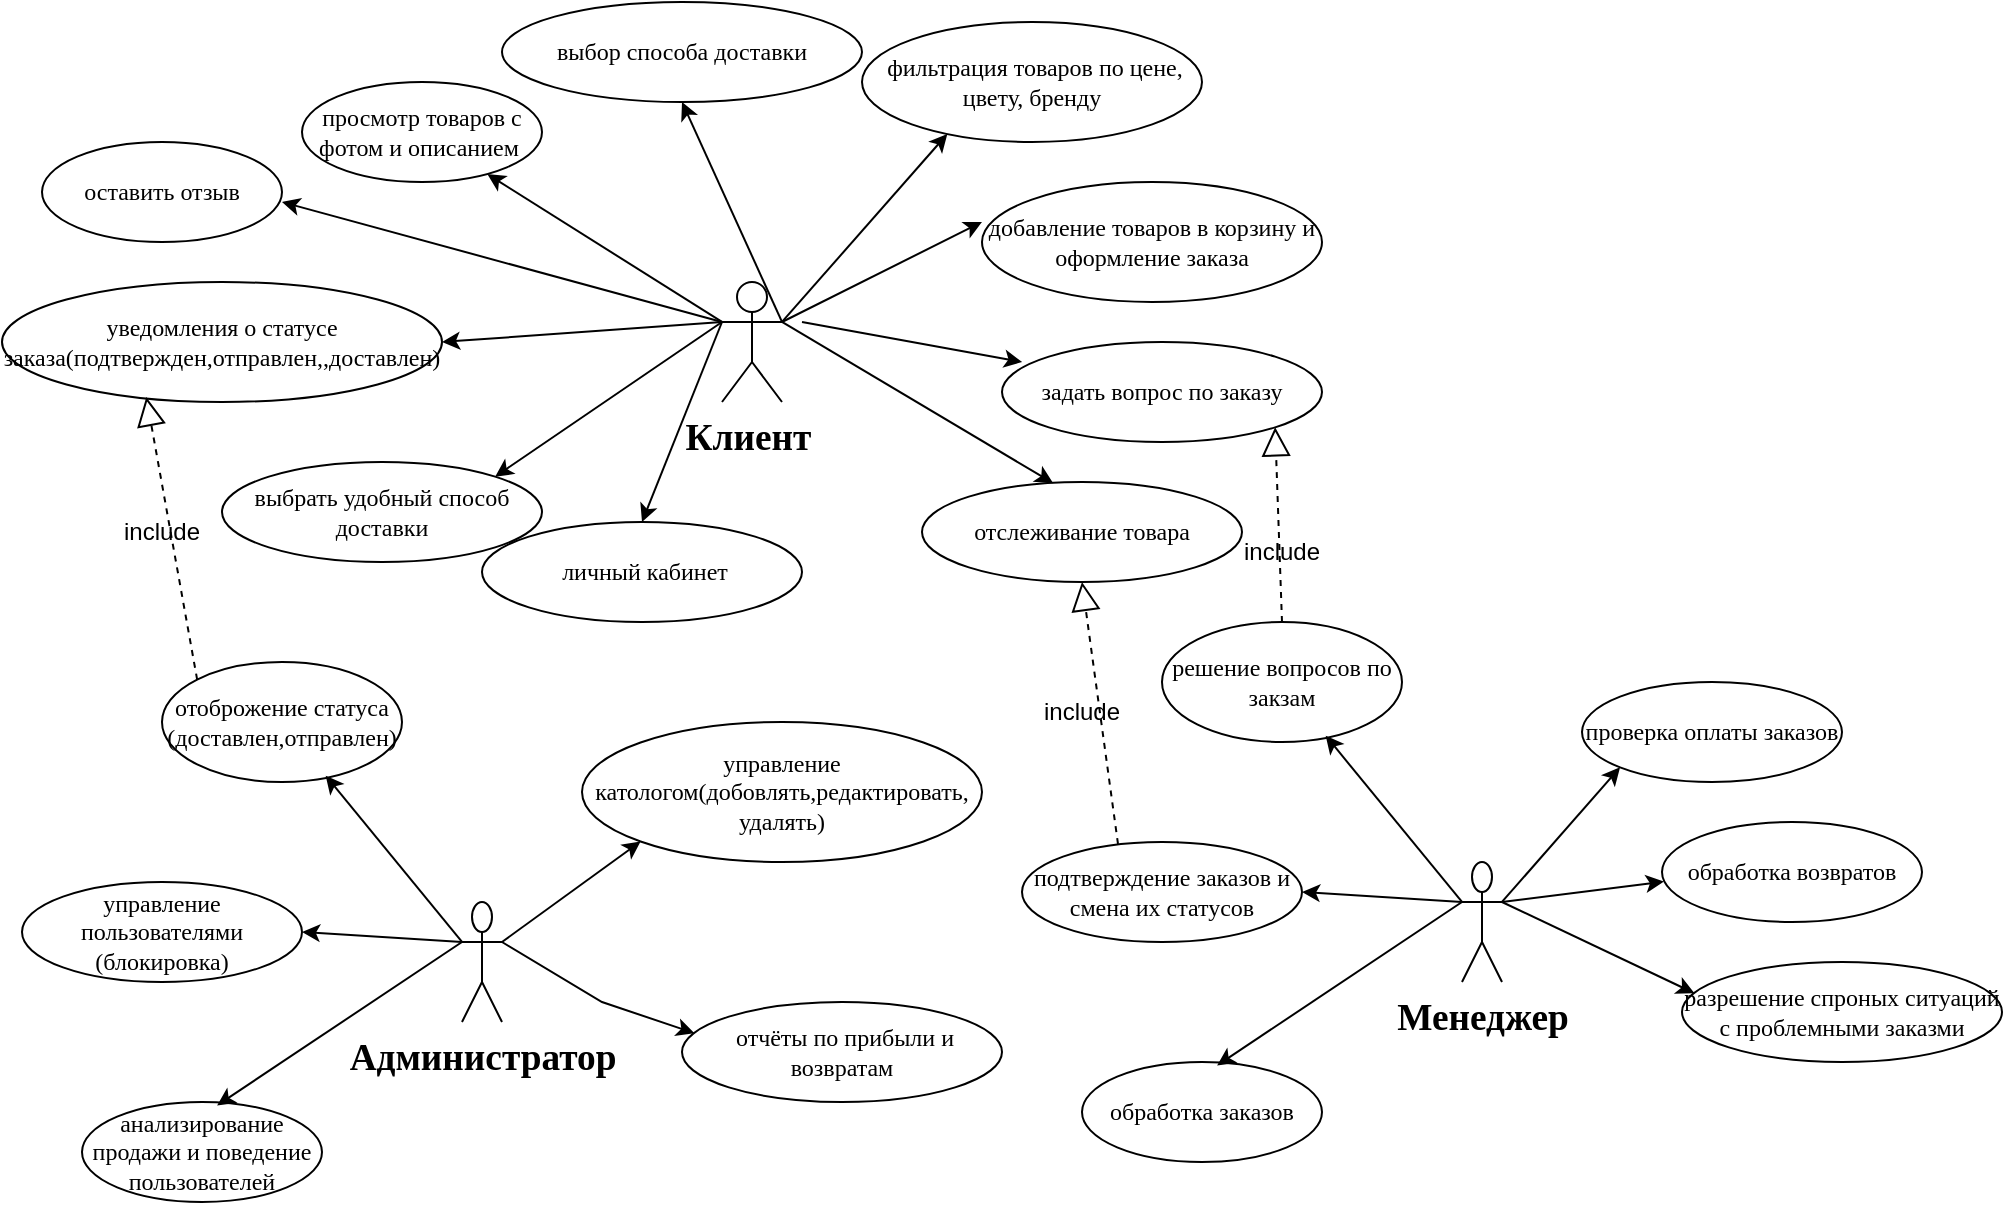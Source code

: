 <mxfile version="26.0.14">
  <diagram id="0RQHvXUaghpZFHt9X4FO" name="Страница — 1">
    <mxGraphModel dx="2220" dy="799" grid="1" gridSize="10" guides="1" tooltips="1" connect="1" arrows="1" fold="1" page="1" pageScale="1" pageWidth="827" pageHeight="1169" math="0" shadow="0">
      <root>
        <mxCell id="0" />
        <mxCell id="1" parent="0" />
        <mxCell id="HpewmkDFTjrqtG-DgkF_-1" value="&lt;b&gt;&lt;span style=&quot;font-size:14.0pt;font-family:&amp;quot;Times New Roman&amp;quot;,serif;&lt;br/&gt;mso-fareast-font-family:&amp;quot;Times New Roman&amp;quot;;mso-ansi-language:#1000;mso-fareast-language:&lt;br/&gt;#1000;mso-bidi-language:AR-SA&quot;&gt;Клиент&amp;nbsp;&lt;/span&gt;&lt;/b&gt;" style="shape=umlActor;verticalLabelPosition=bottom;verticalAlign=top;html=1;outlineConnect=0;" parent="1" vertex="1">
          <mxGeometry x="80" y="180" width="30" height="60" as="geometry" />
        </mxCell>
        <mxCell id="HpewmkDFTjrqtG-DgkF_-2" value="&lt;font face=&quot;Times New Roman, serif&quot;&gt;выбор способа доставки&lt;/font&gt;" style="ellipse;whiteSpace=wrap;html=1;" parent="1" vertex="1">
          <mxGeometry x="-30" y="40" width="180" height="50" as="geometry" />
        </mxCell>
        <mxCell id="HpewmkDFTjrqtG-DgkF_-3" value="" style="endArrow=classic;html=1;rounded=0;entryX=0.5;entryY=1;entryDx=0;entryDy=0;exitX=1;exitY=0.333;exitDx=0;exitDy=0;exitPerimeter=0;" parent="1" target="HpewmkDFTjrqtG-DgkF_-2" edge="1" source="HpewmkDFTjrqtG-DgkF_-1">
          <mxGeometry width="50" height="50" relative="1" as="geometry">
            <mxPoint x="100" y="160" as="sourcePoint" />
            <mxPoint x="310" y="170" as="targetPoint" />
          </mxGeometry>
        </mxCell>
        <mxCell id="HpewmkDFTjrqtG-DgkF_-4" value="&lt;span style=&quot;font-family: &amp;quot;Times New Roman&amp;quot;, serif;&quot;&gt;&lt;font style=&quot;font-size: 12px;&quot;&gt;&amp;nbsp;фильтрация товаров по цене,&lt;br&gt;цвету, бренду&lt;/font&gt;&lt;/span&gt;" style="ellipse;whiteSpace=wrap;html=1;" parent="1" vertex="1">
          <mxGeometry x="150" y="50" width="170" height="60" as="geometry" />
        </mxCell>
        <mxCell id="HpewmkDFTjrqtG-DgkF_-5" value="" style="endArrow=classic;html=1;rounded=0;entryX=0.251;entryY=0.933;entryDx=0;entryDy=0;entryPerimeter=0;exitX=1;exitY=0.333;exitDx=0;exitDy=0;exitPerimeter=0;" parent="1" target="HpewmkDFTjrqtG-DgkF_-4" edge="1" source="HpewmkDFTjrqtG-DgkF_-1">
          <mxGeometry width="50" height="50" relative="1" as="geometry">
            <mxPoint x="150" y="210" as="sourcePoint" />
            <mxPoint x="420" y="220" as="targetPoint" />
          </mxGeometry>
        </mxCell>
        <mxCell id="HpewmkDFTjrqtG-DgkF_-7" value="&lt;span style=&quot;font-family: &amp;quot;Times New Roman&amp;quot;, serif;&quot;&gt;&lt;font style=&quot;font-size: 12px;&quot;&gt;выбрать удобный способ доставки&lt;/font&gt;&lt;/span&gt;" style="ellipse;whiteSpace=wrap;html=1;" parent="1" vertex="1">
          <mxGeometry x="-170" y="270" width="160" height="50" as="geometry" />
        </mxCell>
        <mxCell id="HpewmkDFTjrqtG-DgkF_-8" value="" style="endArrow=classic;html=1;rounded=0;entryX=1;entryY=0;entryDx=0;entryDy=0;" parent="1" target="HpewmkDFTjrqtG-DgkF_-7" edge="1">
          <mxGeometry width="50" height="50" relative="1" as="geometry">
            <mxPoint x="80" y="200" as="sourcePoint" />
            <mxPoint x="430" y="300" as="targetPoint" />
          </mxGeometry>
        </mxCell>
        <mxCell id="HpewmkDFTjrqtG-DgkF_-9" value="&lt;font face=&quot;Times New Roman, serif&quot;&gt;просмотр товаров с фотом и описанием&amp;nbsp;&lt;/font&gt;" style="ellipse;whiteSpace=wrap;html=1;" parent="1" vertex="1">
          <mxGeometry x="-130" y="80" width="120" height="50" as="geometry" />
        </mxCell>
        <mxCell id="HpewmkDFTjrqtG-DgkF_-10" value="" style="endArrow=classic;html=1;rounded=0;entryX=0.772;entryY=0.92;entryDx=0;entryDy=0;entryPerimeter=0;exitX=0;exitY=0.333;exitDx=0;exitDy=0;exitPerimeter=0;" parent="1" target="HpewmkDFTjrqtG-DgkF_-9" edge="1" source="HpewmkDFTjrqtG-DgkF_-1">
          <mxGeometry width="50" height="50" relative="1" as="geometry">
            <mxPoint x="40" y="170" as="sourcePoint" />
            <mxPoint x="170" y="190" as="targetPoint" />
          </mxGeometry>
        </mxCell>
        <mxCell id="HpewmkDFTjrqtG-DgkF_-11" value="&lt;span style=&quot;font-family: &amp;quot;Times New Roman&amp;quot;, serif;&quot;&gt;&lt;font style=&quot;font-size: 12px;&quot;&gt;добавление товаров в корзину и оформление заказа&lt;/font&gt;&lt;/span&gt;" style="ellipse;whiteSpace=wrap;html=1;" parent="1" vertex="1">
          <mxGeometry x="210" y="130" width="170" height="60" as="geometry" />
        </mxCell>
        <mxCell id="6EGxL7kNXMzWIibjKUPJ-1" value="&lt;span style=&quot;font-family: &amp;quot;Times New Roman&amp;quot;, serif;&quot;&gt;&lt;font style=&quot;font-size: 12px;&quot;&gt;&amp;nbsp;личный кабинет&lt;/font&gt;&lt;/span&gt;" style="ellipse;whiteSpace=wrap;html=1;" parent="1" vertex="1">
          <mxGeometry x="-40" y="300" width="160" height="50" as="geometry" />
        </mxCell>
        <mxCell id="6EGxL7kNXMzWIibjKUPJ-2" value="" style="endArrow=classic;html=1;rounded=0;entryX=0.5;entryY=0;entryDx=0;entryDy=0;entryPerimeter=0;" parent="1" target="6EGxL7kNXMzWIibjKUPJ-1" edge="1">
          <mxGeometry width="50" height="50" relative="1" as="geometry">
            <mxPoint x="80" y="200" as="sourcePoint" />
            <mxPoint x="96.4" y="300" as="targetPoint" />
          </mxGeometry>
        </mxCell>
        <mxCell id="6EGxL7kNXMzWIibjKUPJ-18" value="&lt;b&gt;&lt;span style=&quot;font-size:14.0pt;font-family:&amp;quot;Times New Roman&amp;quot;,serif;&lt;br/&gt;mso-fareast-font-family:&amp;quot;Times New Roman&amp;quot;;mso-ansi-language:#1000;mso-fareast-language:&lt;br/&gt;#1000;mso-bidi-language:AR-SA&quot;&gt;Администратор&lt;/span&gt;&lt;/b&gt;" style="shape=umlActor;verticalLabelPosition=bottom;verticalAlign=top;html=1;outlineConnect=0;" parent="1" vertex="1">
          <mxGeometry x="-50" y="490" width="20" height="60" as="geometry" />
        </mxCell>
        <mxCell id="6EGxL7kNXMzWIibjKUPJ-19" value="&lt;font face=&quot;Times New Roman, serif&quot;&gt;управление катологом(добовлять,редактировать,&lt;/font&gt;&lt;div&gt;&lt;font face=&quot;Times New Roman, serif&quot;&gt;удалять)&lt;/font&gt;&lt;/div&gt;" style="ellipse;whiteSpace=wrap;html=1;" parent="1" vertex="1">
          <mxGeometry x="10" y="400" width="200" height="70" as="geometry" />
        </mxCell>
        <mxCell id="6EGxL7kNXMzWIibjKUPJ-20" value="" style="endArrow=classic;html=1;rounded=0;entryX=0;entryY=1;entryDx=0;entryDy=0;exitX=1;exitY=0.333;exitDx=0;exitDy=0;exitPerimeter=0;" parent="1" target="6EGxL7kNXMzWIibjKUPJ-19" edge="1" source="6EGxL7kNXMzWIibjKUPJ-18">
          <mxGeometry width="50" height="50" relative="1" as="geometry">
            <mxPoint x="-20" y="480" as="sourcePoint" />
            <mxPoint x="170" y="480" as="targetPoint" />
          </mxGeometry>
        </mxCell>
        <mxCell id="6EGxL7kNXMzWIibjKUPJ-21" value="&lt;span style=&quot;font-family: &amp;quot;Times New Roman&amp;quot;, serif;&quot;&gt;&lt;font style=&quot;font-size: 12px;&quot;&gt;анализирование продажи и поведение пользователей&lt;/font&gt;&lt;/span&gt;" style="ellipse;whiteSpace=wrap;html=1;" parent="1" vertex="1">
          <mxGeometry x="-240" y="590" width="120" height="50" as="geometry" />
        </mxCell>
        <mxCell id="6EGxL7kNXMzWIibjKUPJ-22" value="" style="endArrow=classic;html=1;rounded=0;entryX=0.563;entryY=0.034;entryDx=0;entryDy=0;entryPerimeter=0;" parent="1" target="6EGxL7kNXMzWIibjKUPJ-21" edge="1">
          <mxGeometry width="50" height="50" relative="1" as="geometry">
            <mxPoint x="-50" y="510" as="sourcePoint" />
            <mxPoint x="290" y="610" as="targetPoint" />
          </mxGeometry>
        </mxCell>
        <mxCell id="6EGxL7kNXMzWIibjKUPJ-23" value="&lt;font face=&quot;Times New Roman, serif&quot;&gt;отоброжение статуса&lt;/font&gt;&lt;div&gt;&lt;font face=&quot;Times New Roman, serif&quot;&gt;(доставлен,отправлен)&lt;/font&gt;&lt;/div&gt;" style="ellipse;whiteSpace=wrap;html=1;" parent="1" vertex="1">
          <mxGeometry x="-200" y="370" width="120" height="60" as="geometry" />
        </mxCell>
        <mxCell id="6EGxL7kNXMzWIibjKUPJ-24" value="" style="endArrow=classic;html=1;rounded=0;entryX=0.682;entryY=0.947;entryDx=0;entryDy=0;entryPerimeter=0;exitX=0;exitY=0.333;exitDx=0;exitDy=0;exitPerimeter=0;" parent="1" target="6EGxL7kNXMzWIibjKUPJ-23" edge="1" source="6EGxL7kNXMzWIibjKUPJ-18">
          <mxGeometry width="50" height="50" relative="1" as="geometry">
            <mxPoint x="-70" y="480" as="sourcePoint" />
            <mxPoint x="30" y="500" as="targetPoint" />
          </mxGeometry>
        </mxCell>
        <mxCell id="6EGxL7kNXMzWIibjKUPJ-25" value="&lt;font face=&quot;Times New Roman, serif&quot;&gt;управление пользователями (блокировка)&lt;/font&gt;" style="ellipse;whiteSpace=wrap;html=1;" parent="1" vertex="1">
          <mxGeometry x="-270" y="480" width="140" height="50" as="geometry" />
        </mxCell>
        <mxCell id="6EGxL7kNXMzWIibjKUPJ-26" value="" style="endArrow=classic;html=1;rounded=0;entryX=1;entryY=0.5;entryDx=0;entryDy=0;" parent="1" target="6EGxL7kNXMzWIibjKUPJ-25" edge="1">
          <mxGeometry width="50" height="50" relative="1" as="geometry">
            <mxPoint x="-50" y="510" as="sourcePoint" />
            <mxPoint x="30" y="590" as="targetPoint" />
          </mxGeometry>
        </mxCell>
        <mxCell id="6EGxL7kNXMzWIibjKUPJ-27" value="&lt;span style=&quot;font-family: &amp;quot;Times New Roman&amp;quot;, serif;&quot;&gt;&lt;font style=&quot;font-size: 12px;&quot;&gt;&amp;nbsp;отчёты по прибыли и возвратам&lt;/font&gt;&lt;/span&gt;" style="ellipse;whiteSpace=wrap;html=1;" parent="1" vertex="1">
          <mxGeometry x="60" y="540" width="160" height="50" as="geometry" />
        </mxCell>
        <mxCell id="6EGxL7kNXMzWIibjKUPJ-28" value="" style="endArrow=classic;html=1;rounded=0;entryX=0.039;entryY=0.312;entryDx=0;entryDy=0;entryPerimeter=0;" parent="1" target="6EGxL7kNXMzWIibjKUPJ-27" edge="1">
          <mxGeometry width="50" height="50" relative="1" as="geometry">
            <mxPoint x="20" y="540" as="sourcePoint" />
            <mxPoint x="70" y="550" as="targetPoint" />
            <Array as="points">
              <mxPoint x="-30" y="510" />
              <mxPoint x="20" y="540" />
            </Array>
          </mxGeometry>
        </mxCell>
        <mxCell id="6EGxL7kNXMzWIibjKUPJ-40" value="&lt;b&gt;&lt;span style=&quot;font-size:14.0pt;font-family:&amp;quot;Times New Roman&amp;quot;,serif;&lt;br/&gt;mso-fareast-font-family:&amp;quot;Times New Roman&amp;quot;;mso-ansi-language:#1000;mso-fareast-language:&lt;br/&gt;#1000;mso-bidi-language:AR-SA&quot;&gt;Менеджер&lt;/span&gt;&lt;/b&gt;" style="shape=umlActor;verticalLabelPosition=bottom;verticalAlign=top;html=1;outlineConnect=0;" parent="1" vertex="1">
          <mxGeometry x="450" y="470" width="20" height="60" as="geometry" />
        </mxCell>
        <mxCell id="6EGxL7kNXMzWIibjKUPJ-41" value="&lt;span style=&quot;font-family: &amp;quot;Times New Roman&amp;quot;, serif;&quot;&gt;&lt;font style=&quot;font-size: 12px;&quot;&gt;проверка оплаты заказов&lt;/font&gt;&lt;/span&gt;" style="ellipse;whiteSpace=wrap;html=1;" parent="1" vertex="1">
          <mxGeometry x="510" y="380" width="130" height="50" as="geometry" />
        </mxCell>
        <mxCell id="6EGxL7kNXMzWIibjKUPJ-42" value="" style="endArrow=classic;html=1;rounded=0;entryX=0;entryY=1;entryDx=0;entryDy=0;exitX=1;exitY=0.333;exitDx=0;exitDy=0;exitPerimeter=0;" parent="1" target="6EGxL7kNXMzWIibjKUPJ-41" edge="1" source="6EGxL7kNXMzWIibjKUPJ-40">
          <mxGeometry width="50" height="50" relative="1" as="geometry">
            <mxPoint x="480" y="460" as="sourcePoint" />
            <mxPoint x="670" y="460" as="targetPoint" />
          </mxGeometry>
        </mxCell>
        <mxCell id="6EGxL7kNXMzWIibjKUPJ-43" value="&lt;font face=&quot;Times New Roman, serif&quot;&gt;обработка заказов&lt;/font&gt;" style="ellipse;whiteSpace=wrap;html=1;" parent="1" vertex="1">
          <mxGeometry x="260" y="570" width="120" height="50" as="geometry" />
        </mxCell>
        <mxCell id="6EGxL7kNXMzWIibjKUPJ-44" value="" style="endArrow=classic;html=1;rounded=0;entryX=0.563;entryY=0.034;entryDx=0;entryDy=0;entryPerimeter=0;" parent="1" target="6EGxL7kNXMzWIibjKUPJ-43" edge="1">
          <mxGeometry width="50" height="50" relative="1" as="geometry">
            <mxPoint x="450" y="490" as="sourcePoint" />
            <mxPoint x="790" y="590" as="targetPoint" />
          </mxGeometry>
        </mxCell>
        <mxCell id="6EGxL7kNXMzWIibjKUPJ-45" value="&lt;font face=&quot;Times New Roman, serif&quot;&gt;решение вопросов по закзам&lt;/font&gt;" style="ellipse;whiteSpace=wrap;html=1;" parent="1" vertex="1">
          <mxGeometry x="300" y="350" width="120" height="60" as="geometry" />
        </mxCell>
        <mxCell id="6EGxL7kNXMzWIibjKUPJ-46" value="" style="endArrow=classic;html=1;rounded=0;entryX=0.682;entryY=0.947;entryDx=0;entryDy=0;entryPerimeter=0;exitX=0;exitY=0.333;exitDx=0;exitDy=0;exitPerimeter=0;" parent="1" target="6EGxL7kNXMzWIibjKUPJ-45" edge="1" source="6EGxL7kNXMzWIibjKUPJ-40">
          <mxGeometry width="50" height="50" relative="1" as="geometry">
            <mxPoint x="430" y="460" as="sourcePoint" />
            <mxPoint x="530" y="480" as="targetPoint" />
          </mxGeometry>
        </mxCell>
        <mxCell id="6EGxL7kNXMzWIibjKUPJ-47" value="&lt;span style=&quot;font-family: &amp;quot;Times New Roman&amp;quot;, serif;&quot;&gt;&lt;font style=&quot;font-size: 12px;&quot;&gt;подтверждение заказов и смена их статусов&lt;/font&gt;&lt;/span&gt;" style="ellipse;whiteSpace=wrap;html=1;" parent="1" vertex="1">
          <mxGeometry x="230" y="460" width="140" height="50" as="geometry" />
        </mxCell>
        <mxCell id="6EGxL7kNXMzWIibjKUPJ-48" value="" style="endArrow=classic;html=1;rounded=0;entryX=1;entryY=0.5;entryDx=0;entryDy=0;exitX=0;exitY=0.333;exitDx=0;exitDy=0;exitPerimeter=0;" parent="1" target="6EGxL7kNXMzWIibjKUPJ-47" edge="1" source="6EGxL7kNXMzWIibjKUPJ-40">
          <mxGeometry width="50" height="50" relative="1" as="geometry">
            <mxPoint x="430" y="490" as="sourcePoint" />
            <mxPoint x="530" y="570" as="targetPoint" />
          </mxGeometry>
        </mxCell>
        <mxCell id="6EGxL7kNXMzWIibjKUPJ-49" value="&lt;font face=&quot;Times New Roman, serif&quot;&gt;разрешение спроных ситуаций с проблемными заказми&lt;/font&gt;" style="ellipse;whiteSpace=wrap;html=1;" parent="1" vertex="1">
          <mxGeometry x="560" y="520" width="160" height="50" as="geometry" />
        </mxCell>
        <mxCell id="6EGxL7kNXMzWIibjKUPJ-50" value="" style="endArrow=classic;html=1;rounded=0;entryX=0.039;entryY=0.312;entryDx=0;entryDy=0;entryPerimeter=0;" parent="1" target="6EGxL7kNXMzWIibjKUPJ-49" edge="1">
          <mxGeometry width="50" height="50" relative="1" as="geometry">
            <mxPoint x="470" y="490" as="sourcePoint" />
            <mxPoint x="570" y="530" as="targetPoint" />
          </mxGeometry>
        </mxCell>
        <mxCell id="6EGxL7kNXMzWIibjKUPJ-51" value="&lt;span style=&quot;font-family: &amp;quot;Times New Roman&amp;quot;, serif;&quot;&gt;&lt;font style=&quot;font-size: 12px;&quot;&gt;обработка возвратов&lt;/font&gt;&lt;/span&gt;" style="ellipse;whiteSpace=wrap;html=1;" parent="1" vertex="1">
          <mxGeometry x="550" y="450" width="130" height="50" as="geometry" />
        </mxCell>
        <mxCell id="6EGxL7kNXMzWIibjKUPJ-52" value="" style="endArrow=classic;html=1;rounded=0;entryX=0.007;entryY=0.596;entryDx=0;entryDy=0;entryPerimeter=0;exitX=1;exitY=0.333;exitDx=0;exitDy=0;exitPerimeter=0;" parent="1" target="6EGxL7kNXMzWIibjKUPJ-51" edge="1" source="6EGxL7kNXMzWIibjKUPJ-40">
          <mxGeometry width="50" height="50" relative="1" as="geometry">
            <mxPoint x="490" y="490" as="sourcePoint" />
            <mxPoint x="560" y="460" as="targetPoint" />
          </mxGeometry>
        </mxCell>
        <mxCell id="3OffWxtnfrzgmbcsBv6L-9" value="" style="endArrow=classic;html=1;rounded=0;entryX=0;entryY=0.333;entryDx=0;entryDy=0;entryPerimeter=0;" edge="1" parent="1" target="HpewmkDFTjrqtG-DgkF_-11">
          <mxGeometry width="50" height="50" relative="1" as="geometry">
            <mxPoint x="110" y="200" as="sourcePoint" />
            <mxPoint x="210" y="188" as="targetPoint" />
          </mxGeometry>
        </mxCell>
        <mxCell id="3OffWxtnfrzgmbcsBv6L-10" value="&lt;font face=&quot;Times New Roman, serif&quot;&gt;уведомления о статусе заказа(подтвержден,отправлен,,доставлен)&lt;/font&gt;" style="ellipse;whiteSpace=wrap;html=1;" vertex="1" parent="1">
          <mxGeometry x="-280" y="180" width="220" height="60" as="geometry" />
        </mxCell>
        <mxCell id="3OffWxtnfrzgmbcsBv6L-11" value="" style="endArrow=classic;html=1;rounded=0;entryX=1;entryY=0.5;entryDx=0;entryDy=0;exitX=0;exitY=0.333;exitDx=0;exitDy=0;exitPerimeter=0;" edge="1" parent="1" source="HpewmkDFTjrqtG-DgkF_-1" target="3OffWxtnfrzgmbcsBv6L-10">
          <mxGeometry width="50" height="50" relative="1" as="geometry">
            <mxPoint x="90" y="210" as="sourcePoint" />
            <mxPoint x="-27" y="136" as="targetPoint" />
            <Array as="points" />
          </mxGeometry>
        </mxCell>
        <mxCell id="3OffWxtnfrzgmbcsBv6L-12" value="&lt;font face=&quot;Times New Roman, serif&quot;&gt;отслеживание товара&lt;/font&gt;" style="ellipse;whiteSpace=wrap;html=1;" vertex="1" parent="1">
          <mxGeometry x="180" y="280" width="160" height="50" as="geometry" />
        </mxCell>
        <mxCell id="3OffWxtnfrzgmbcsBv6L-14" value="" style="endArrow=classic;html=1;rounded=0;entryX=0.41;entryY=0.012;entryDx=0;entryDy=0;entryPerimeter=0;exitX=1;exitY=0.333;exitDx=0;exitDy=0;exitPerimeter=0;" edge="1" parent="1" source="HpewmkDFTjrqtG-DgkF_-1" target="3OffWxtnfrzgmbcsBv6L-12">
          <mxGeometry width="50" height="50" relative="1" as="geometry">
            <mxPoint x="187" y="280" as="sourcePoint" />
            <mxPoint x="70" y="206" as="targetPoint" />
          </mxGeometry>
        </mxCell>
        <mxCell id="3OffWxtnfrzgmbcsBv6L-15" value="&lt;font face=&quot;Times New Roman, serif&quot;&gt;оставить отзыв&lt;/font&gt;" style="ellipse;whiteSpace=wrap;html=1;" vertex="1" parent="1">
          <mxGeometry x="-260" y="110" width="120" height="50" as="geometry" />
        </mxCell>
        <mxCell id="3OffWxtnfrzgmbcsBv6L-16" value="" style="endArrow=classic;html=1;rounded=0;" edge="1" parent="1">
          <mxGeometry width="50" height="50" relative="1" as="geometry">
            <mxPoint x="80" y="200" as="sourcePoint" />
            <mxPoint x="-140" y="140" as="targetPoint" />
          </mxGeometry>
        </mxCell>
        <mxCell id="3OffWxtnfrzgmbcsBv6L-20" value="" style="endArrow=block;dashed=1;endFill=0;endSize=12;html=1;rounded=0;entryX=0.328;entryY=0.959;entryDx=0;entryDy=0;entryPerimeter=0;exitX=0;exitY=0;exitDx=0;exitDy=0;" edge="1" parent="1" source="6EGxL7kNXMzWIibjKUPJ-23" target="3OffWxtnfrzgmbcsBv6L-10">
          <mxGeometry width="160" relative="1" as="geometry">
            <mxPoint x="-220" y="433.18" as="sourcePoint" />
            <mxPoint x="-222.58" y="200.0" as="targetPoint" />
          </mxGeometry>
        </mxCell>
        <mxCell id="3OffWxtnfrzgmbcsBv6L-21" value="" style="endArrow=block;dashed=1;endFill=0;endSize=12;html=1;rounded=0;entryX=0.5;entryY=1;entryDx=0;entryDy=0;exitX=0;exitY=0;exitDx=0;exitDy=0;" edge="1" parent="1" target="3OffWxtnfrzgmbcsBv6L-12">
          <mxGeometry width="160" relative="1" as="geometry">
            <mxPoint x="278" y="461" as="sourcePoint" />
            <mxPoint x="252" y="320" as="targetPoint" />
          </mxGeometry>
        </mxCell>
        <mxCell id="3OffWxtnfrzgmbcsBv6L-23" value="include" style="text;html=1;align=center;verticalAlign=middle;whiteSpace=wrap;rounded=0;rotation=0;" vertex="1" parent="1">
          <mxGeometry x="-230" y="290" width="60" height="30" as="geometry" />
        </mxCell>
        <mxCell id="3OffWxtnfrzgmbcsBv6L-25" value="include" style="text;html=1;align=center;verticalAlign=middle;whiteSpace=wrap;rounded=0;rotation=0;" vertex="1" parent="1">
          <mxGeometry x="230" y="380" width="60" height="30" as="geometry" />
        </mxCell>
        <mxCell id="3OffWxtnfrzgmbcsBv6L-26" value="&lt;font face=&quot;Times New Roman, serif&quot;&gt;задать вопрос по заказу&lt;/font&gt;" style="ellipse;whiteSpace=wrap;html=1;" vertex="1" parent="1">
          <mxGeometry x="220" y="210" width="160" height="50" as="geometry" />
        </mxCell>
        <mxCell id="3OffWxtnfrzgmbcsBv6L-27" value="" style="endArrow=classic;html=1;rounded=0;entryX=0.063;entryY=0.2;entryDx=0;entryDy=0;entryPerimeter=0;" edge="1" parent="1" target="3OffWxtnfrzgmbcsBv6L-26">
          <mxGeometry width="50" height="50" relative="1" as="geometry">
            <mxPoint x="120" y="200" as="sourcePoint" />
            <mxPoint x="270" y="200" as="targetPoint" />
          </mxGeometry>
        </mxCell>
        <mxCell id="3OffWxtnfrzgmbcsBv6L-28" value="" style="endArrow=block;dashed=1;endFill=0;endSize=12;html=1;rounded=0;exitX=0.5;exitY=0;exitDx=0;exitDy=0;entryX=1;entryY=1;entryDx=0;entryDy=0;" edge="1" parent="1" source="6EGxL7kNXMzWIibjKUPJ-45" target="3OffWxtnfrzgmbcsBv6L-26">
          <mxGeometry width="160" relative="1" as="geometry">
            <mxPoint x="370" y="380" as="sourcePoint" />
            <mxPoint x="352" y="260" as="targetPoint" />
          </mxGeometry>
        </mxCell>
        <mxCell id="3OffWxtnfrzgmbcsBv6L-29" value="include" style="text;html=1;align=center;verticalAlign=middle;whiteSpace=wrap;rounded=0;rotation=0;" vertex="1" parent="1">
          <mxGeometry x="330" y="300" width="60" height="30" as="geometry" />
        </mxCell>
      </root>
    </mxGraphModel>
  </diagram>
</mxfile>
